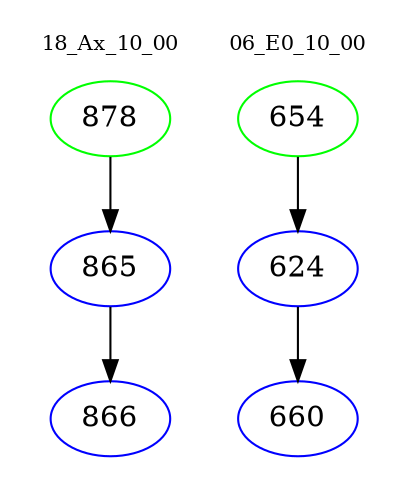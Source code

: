 digraph{
subgraph cluster_0 {
color = white
label = "18_Ax_10_00";
fontsize=10;
T0_878 [label="878", color="green"]
T0_878 -> T0_865 [color="black"]
T0_865 [label="865", color="blue"]
T0_865 -> T0_866 [color="black"]
T0_866 [label="866", color="blue"]
}
subgraph cluster_1 {
color = white
label = "06_E0_10_00";
fontsize=10;
T1_654 [label="654", color="green"]
T1_654 -> T1_624 [color="black"]
T1_624 [label="624", color="blue"]
T1_624 -> T1_660 [color="black"]
T1_660 [label="660", color="blue"]
}
}
